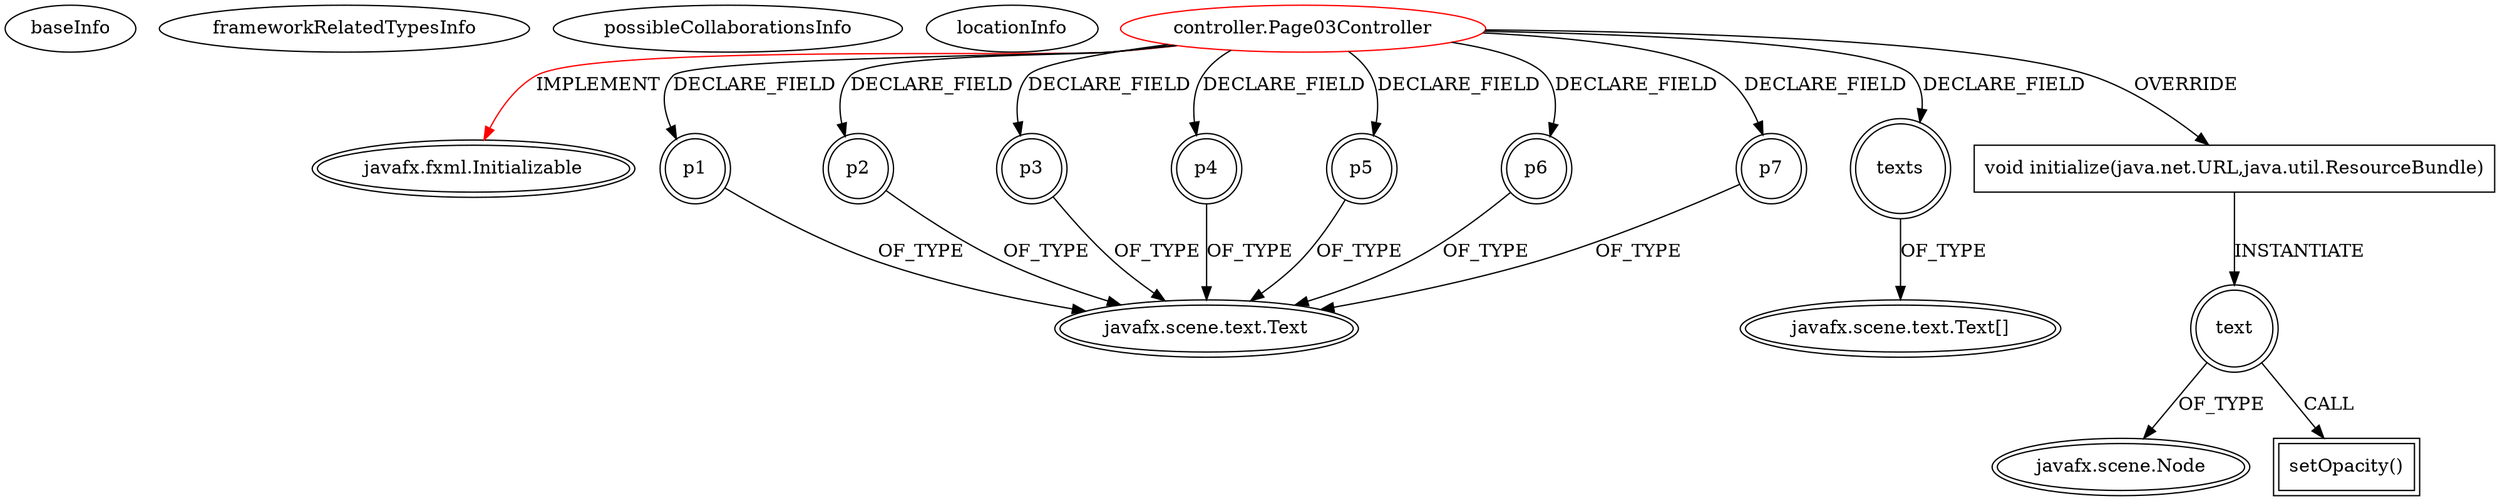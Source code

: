 digraph {
baseInfo[graphId=4579,category="extension_graph",isAnonymous=false,possibleRelation=false]
frameworkRelatedTypesInfo[0="javafx.fxml.Initializable"]
possibleCollaborationsInfo[]
locationInfo[projectName="tomoTaka01-JavaOne2013Presentation",filePath="/tomoTaka01-JavaOne2013Presentation/JavaOne2013Presentation-master/src/controller/Page03Controller.java",contextSignature="Page03Controller",graphId="4579"]
0[label="controller.Page03Controller",vertexType="ROOT_CLIENT_CLASS_DECLARATION",isFrameworkType=false,color=red]
1[label="javafx.fxml.Initializable",vertexType="FRAMEWORK_INTERFACE_TYPE",isFrameworkType=true,peripheries=2]
2[label="p1",vertexType="FIELD_DECLARATION",isFrameworkType=true,peripheries=2,shape=circle]
3[label="javafx.scene.text.Text",vertexType="FRAMEWORK_CLASS_TYPE",isFrameworkType=true,peripheries=2]
4[label="p2",vertexType="FIELD_DECLARATION",isFrameworkType=true,peripheries=2,shape=circle]
6[label="p3",vertexType="FIELD_DECLARATION",isFrameworkType=true,peripheries=2,shape=circle]
8[label="p4",vertexType="FIELD_DECLARATION",isFrameworkType=true,peripheries=2,shape=circle]
10[label="p5",vertexType="FIELD_DECLARATION",isFrameworkType=true,peripheries=2,shape=circle]
12[label="p6",vertexType="FIELD_DECLARATION",isFrameworkType=true,peripheries=2,shape=circle]
14[label="p7",vertexType="FIELD_DECLARATION",isFrameworkType=true,peripheries=2,shape=circle]
16[label="texts",vertexType="FIELD_DECLARATION",isFrameworkType=true,peripheries=2,shape=circle]
17[label="javafx.scene.text.Text[]",vertexType="FRAMEWORK_CLASS_TYPE",isFrameworkType=true,peripheries=2]
18[label="void initialize(java.net.URL,java.util.ResourceBundle)",vertexType="OVERRIDING_METHOD_DECLARATION",isFrameworkType=false,shape=box]
19[label="text",vertexType="VARIABLE_EXPRESION",isFrameworkType=true,peripheries=2,shape=circle]
21[label="javafx.scene.Node",vertexType="FRAMEWORK_CLASS_TYPE",isFrameworkType=true,peripheries=2]
20[label="setOpacity()",vertexType="INSIDE_CALL",isFrameworkType=true,peripheries=2,shape=box]
0->1[label="IMPLEMENT",color=red]
0->2[label="DECLARE_FIELD"]
2->3[label="OF_TYPE"]
0->4[label="DECLARE_FIELD"]
4->3[label="OF_TYPE"]
0->6[label="DECLARE_FIELD"]
6->3[label="OF_TYPE"]
0->8[label="DECLARE_FIELD"]
8->3[label="OF_TYPE"]
0->10[label="DECLARE_FIELD"]
10->3[label="OF_TYPE"]
0->12[label="DECLARE_FIELD"]
12->3[label="OF_TYPE"]
0->14[label="DECLARE_FIELD"]
14->3[label="OF_TYPE"]
0->16[label="DECLARE_FIELD"]
16->17[label="OF_TYPE"]
0->18[label="OVERRIDE"]
18->19[label="INSTANTIATE"]
19->21[label="OF_TYPE"]
19->20[label="CALL"]
}
